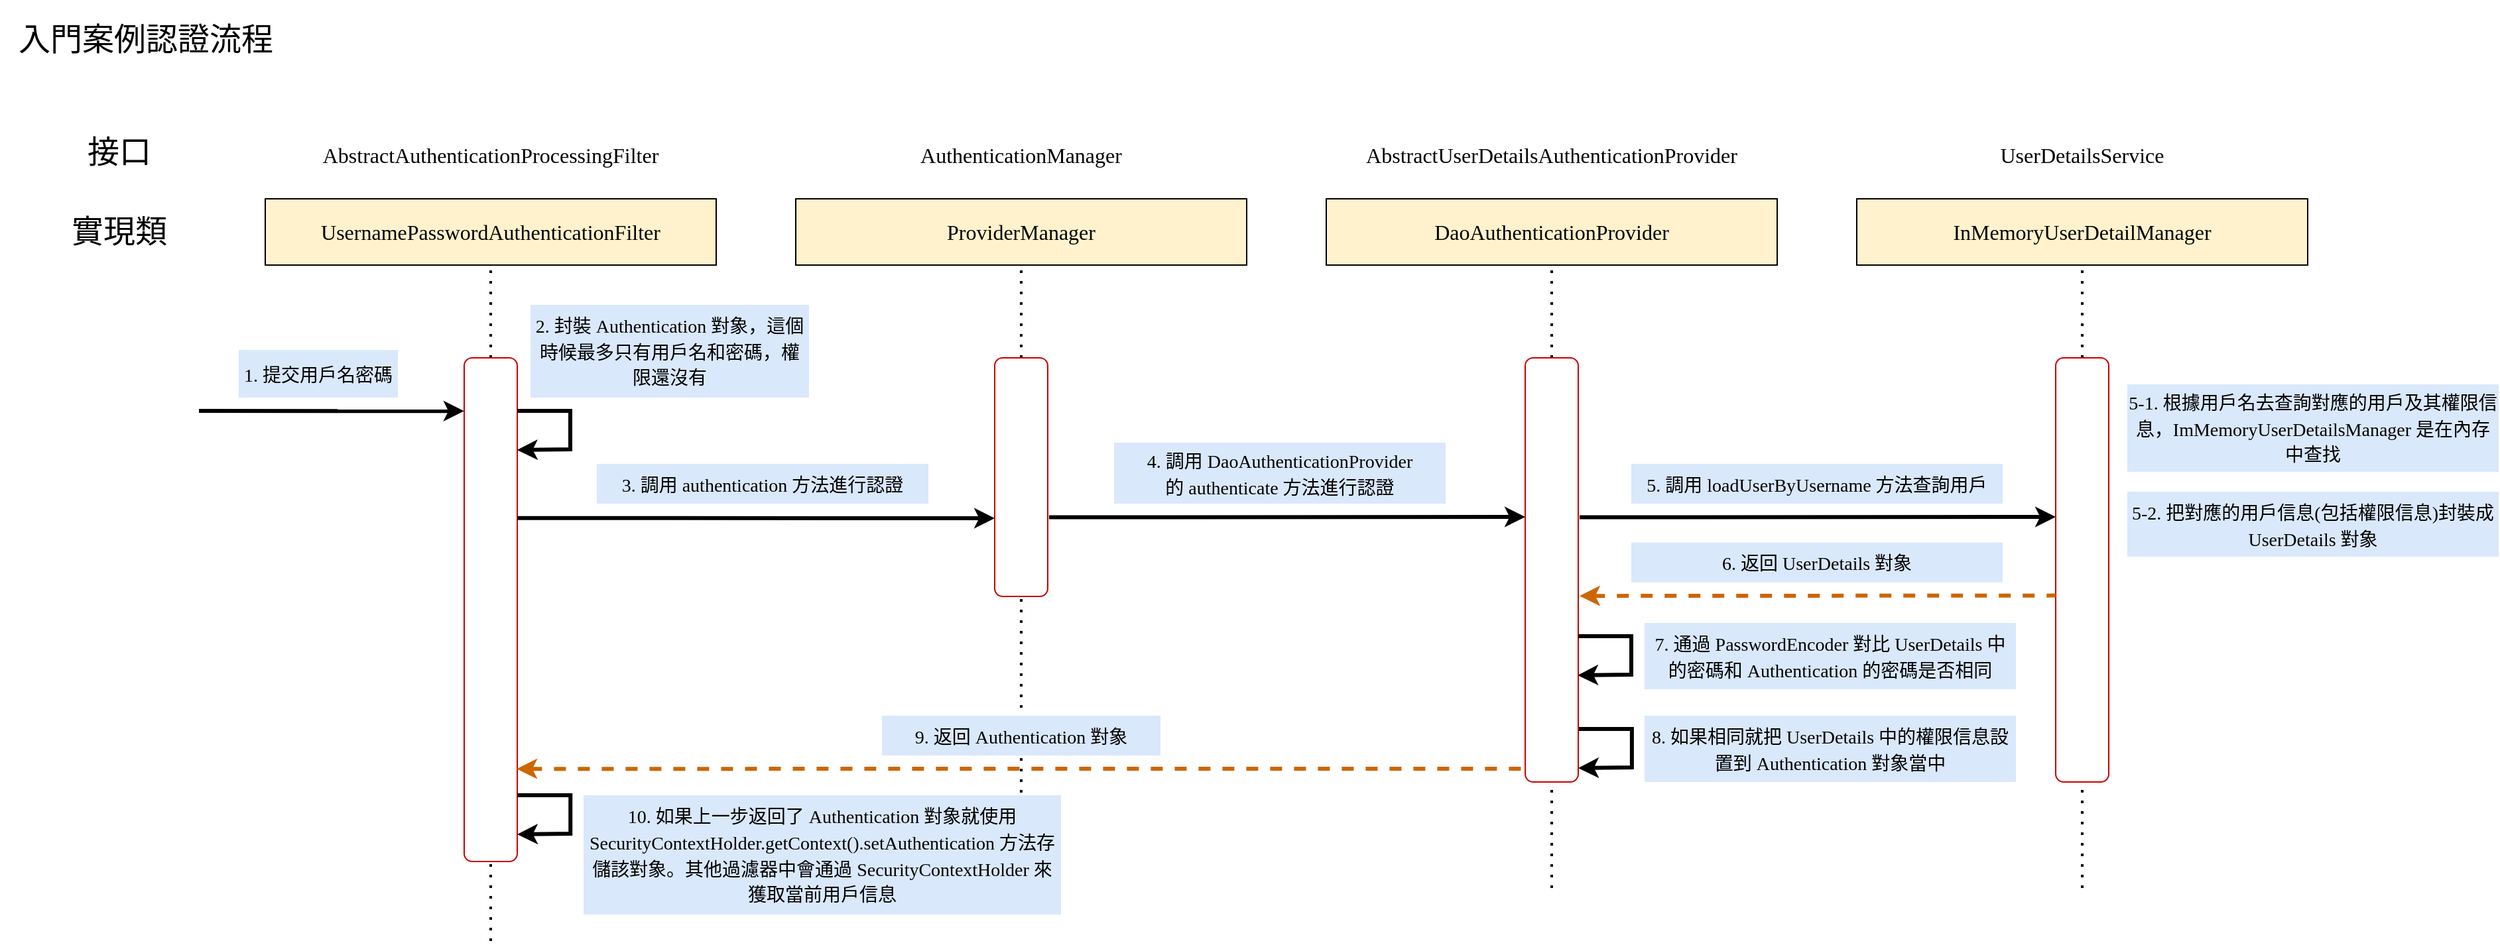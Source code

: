<mxfile version="15.7.3" type="device" pages="2"><diagram id="srhspzBQpv6qFCmEzqeZ" name="default-flaw"><mxGraphModel dx="1221" dy="764" grid="1" gridSize="10" guides="1" tooltips="1" connect="1" arrows="1" fold="1" page="1" pageScale="1" pageWidth="1169" pageHeight="827" math="0" shadow="0"><root><mxCell id="89xtPOTYjx89h1iISpQ0-0"/><mxCell id="89xtPOTYjx89h1iISpQ0-1" parent="89xtPOTYjx89h1iISpQ0-0"/><mxCell id="IJhfvUPY7yNRaaIkfrIR-0" value="&lt;font style=&quot;font-size: 16px&quot; face=&quot;Noto Sans SC&quot; data-font-src=&quot;https://fonts.googleapis.com/css?family=Noto+Sans+SC&quot;&gt;UsernamePasswordAuthenticationFilter&lt;/font&gt;" style="rounded=0;whiteSpace=wrap;html=1;fillColor=#fff2cc;strokeColor=default;" vertex="1" parent="89xtPOTYjx89h1iISpQ0-1"><mxGeometry x="210" y="160" width="340" height="50" as="geometry"/></mxCell><mxCell id="IJhfvUPY7yNRaaIkfrIR-1" value="&lt;font style=&quot;font-size: 16px&quot; face=&quot;Noto Sans SC&quot; data-font-src=&quot;https://fonts.googleapis.com/css?family=Noto+Sans+SC&quot;&gt;ProviderManager&lt;/font&gt;" style="rounded=0;whiteSpace=wrap;html=1;fillColor=#fff2cc;strokeColor=default;" vertex="1" parent="89xtPOTYjx89h1iISpQ0-1"><mxGeometry x="610" y="160" width="340" height="50" as="geometry"/></mxCell><mxCell id="IJhfvUPY7yNRaaIkfrIR-2" value="&lt;font style=&quot;font-size: 16px&quot; face=&quot;Noto Sans SC&quot; data-font-src=&quot;https://fonts.googleapis.com/css?family=Noto+Sans+SC&quot;&gt;DaoAuthenticationProvider&lt;/font&gt;" style="rounded=0;whiteSpace=wrap;html=1;fillColor=#fff2cc;strokeColor=default;" vertex="1" parent="89xtPOTYjx89h1iISpQ0-1"><mxGeometry x="1010" y="160" width="340" height="50" as="geometry"/></mxCell><mxCell id="IJhfvUPY7yNRaaIkfrIR-3" value="&lt;font style=&quot;font-size: 16px&quot; face=&quot;Noto Sans SC&quot; data-font-src=&quot;https://fonts.googleapis.com/css?family=Noto+Sans+SC&quot;&gt;InMemoryUserDetailManager&lt;/font&gt;" style="rounded=0;whiteSpace=wrap;html=1;fillColor=#fff2cc;strokeColor=default;" vertex="1" parent="89xtPOTYjx89h1iISpQ0-1"><mxGeometry x="1410" y="160" width="340" height="50" as="geometry"/></mxCell><mxCell id="IJhfvUPY7yNRaaIkfrIR-4" value="&lt;font style=&quot;font-size: 24px&quot;&gt;入門案例認證流程&lt;/font&gt;" style="text;html=1;strokeColor=none;fillColor=none;align=center;verticalAlign=middle;whiteSpace=wrap;rounded=0;fontFamily=Noto Sans SC;fontSource=https%3A%2F%2Ffonts.googleapis.com%2Fcss%3Ffamily%3DNoto%2BSans%2BSC;fontSize=16;" vertex="1" parent="89xtPOTYjx89h1iISpQ0-1"><mxGeometry x="10" y="10" width="220" height="60" as="geometry"/></mxCell><mxCell id="IJhfvUPY7yNRaaIkfrIR-5" value="接口" style="text;html=1;strokeColor=none;fillColor=none;align=center;verticalAlign=middle;whiteSpace=wrap;rounded=0;fontFamily=Noto Sans SC;fontSource=https%3A%2F%2Ffonts.googleapis.com%2Fcss%3Ffamily%3DNoto%2BSans%2BSC;fontSize=24;" vertex="1" parent="89xtPOTYjx89h1iISpQ0-1"><mxGeometry x="70" y="110" width="60" height="30" as="geometry"/></mxCell><mxCell id="IJhfvUPY7yNRaaIkfrIR-6" value="實現類" style="text;html=1;strokeColor=none;fillColor=none;align=center;verticalAlign=middle;whiteSpace=wrap;rounded=0;fontFamily=Noto Sans SC;fontSource=https%3A%2F%2Ffonts.googleapis.com%2Fcss%3Ffamily%3DNoto%2BSans%2BSC;fontSize=24;" vertex="1" parent="89xtPOTYjx89h1iISpQ0-1"><mxGeometry x="55" y="170" width="90" height="30" as="geometry"/></mxCell><mxCell id="IJhfvUPY7yNRaaIkfrIR-7" value="&lt;div&gt;&lt;span style=&quot;font-size: 16px&quot;&gt;AbstractAuthenticationProcessingFilter&lt;/span&gt;&lt;/div&gt;" style="text;html=1;strokeColor=none;fillColor=none;align=center;verticalAlign=middle;whiteSpace=wrap;rounded=0;fontFamily=Noto Sans SC;fontSource=https%3A%2F%2Ffonts.googleapis.com%2Fcss%3Ffamily%3DNoto%2BSans%2BSC;fontSize=24;" vertex="1" parent="89xtPOTYjx89h1iISpQ0-1"><mxGeometry x="210" y="100" width="340" height="50" as="geometry"/></mxCell><mxCell id="IJhfvUPY7yNRaaIkfrIR-8" value="&lt;div&gt;&lt;span style=&quot;font-size: 16px&quot;&gt;AuthenticationManager&lt;/span&gt;&lt;/div&gt;" style="text;html=1;strokeColor=none;fillColor=none;align=center;verticalAlign=middle;whiteSpace=wrap;rounded=0;fontFamily=Noto Sans SC;fontSource=https%3A%2F%2Ffonts.googleapis.com%2Fcss%3Ffamily%3DNoto%2BSans%2BSC;fontSize=24;" vertex="1" parent="89xtPOTYjx89h1iISpQ0-1"><mxGeometry x="610" y="100" width="340" height="50" as="geometry"/></mxCell><mxCell id="IJhfvUPY7yNRaaIkfrIR-9" value="&lt;div&gt;&lt;span style=&quot;font-size: 16px&quot;&gt;AbstractUserDetailsAuthenticationProvider&lt;/span&gt;&lt;/div&gt;" style="text;html=1;strokeColor=none;fillColor=none;align=center;verticalAlign=middle;whiteSpace=wrap;rounded=0;fontFamily=Noto Sans SC;fontSource=https%3A%2F%2Ffonts.googleapis.com%2Fcss%3Ffamily%3DNoto%2BSans%2BSC;fontSize=24;" vertex="1" parent="89xtPOTYjx89h1iISpQ0-1"><mxGeometry x="1010" y="100" width="340" height="50" as="geometry"/></mxCell><mxCell id="IJhfvUPY7yNRaaIkfrIR-10" value="&lt;div&gt;&lt;span style=&quot;font-size: 16px&quot;&gt;UserDetailsService&lt;/span&gt;&lt;/div&gt;" style="text;html=1;strokeColor=none;fillColor=none;align=center;verticalAlign=middle;whiteSpace=wrap;rounded=0;fontFamily=Noto Sans SC;fontSource=https%3A%2F%2Ffonts.googleapis.com%2Fcss%3Ffamily%3DNoto%2BSans%2BSC;fontSize=24;" vertex="1" parent="89xtPOTYjx89h1iISpQ0-1"><mxGeometry x="1410" y="100" width="340" height="50" as="geometry"/></mxCell><mxCell id="IJhfvUPY7yNRaaIkfrIR-11" value="" style="endArrow=none;dashed=1;html=1;dashPattern=1 3;strokeWidth=2;rounded=0;fontFamily=Noto Sans SC;fontSource=https%3A%2F%2Ffonts.googleapis.com%2Fcss%3Ffamily%3DNoto%2BSans%2BSC;fontSize=16;fontColor=none;entryX=0.5;entryY=1;entryDx=0;entryDy=0;" edge="1" parent="89xtPOTYjx89h1iISpQ0-1" target="IJhfvUPY7yNRaaIkfrIR-0"><mxGeometry width="50" height="50" relative="1" as="geometry"><mxPoint x="380" y="280" as="sourcePoint"/><mxPoint x="490" y="280" as="targetPoint"/></mxGeometry></mxCell><mxCell id="IJhfvUPY7yNRaaIkfrIR-12" value="" style="rounded=1;whiteSpace=wrap;html=1;fontFamily=Noto Sans SC;fontSource=https%3A%2F%2Ffonts.googleapis.com%2Fcss%3Ffamily%3DNoto%2BSans%2BSC;fontSize=16;fontColor=none;strokeColor=#CC0000;fillColor=none;align=center;direction=south;" vertex="1" parent="89xtPOTYjx89h1iISpQ0-1"><mxGeometry x="360" y="280" width="40" height="380" as="geometry"/></mxCell><mxCell id="IJhfvUPY7yNRaaIkfrIR-13" value="" style="endArrow=none;dashed=1;html=1;dashPattern=1 3;strokeWidth=2;rounded=0;fontFamily=Noto Sans SC;fontSource=https%3A%2F%2Ffonts.googleapis.com%2Fcss%3Ffamily%3DNoto%2BSans%2BSC;fontSize=16;fontColor=none;" edge="1" parent="89xtPOTYjx89h1iISpQ0-1"><mxGeometry width="50" height="50" relative="1" as="geometry"><mxPoint x="380" y="720" as="sourcePoint"/><mxPoint x="380" y="660" as="targetPoint"/></mxGeometry></mxCell><mxCell id="IJhfvUPY7yNRaaIkfrIR-17" value="" style="endArrow=classic;html=1;rounded=0;fontFamily=Noto Sans SC;fontSource=https%3A%2F%2Ffonts.googleapis.com%2Fcss%3Ffamily%3DNoto%2BSans%2BSC;fontSize=14;fontColor=none;startSize=6;endSize=6;sourcePerimeterSpacing=0;strokeWidth=3;entryX=0.183;entryY=0.003;entryDx=0;entryDy=0;entryPerimeter=0;" edge="1" parent="89xtPOTYjx89h1iISpQ0-1" target="IJhfvUPY7yNRaaIkfrIR-12"><mxGeometry width="50" height="50" relative="1" as="geometry"><mxPoint x="400" y="320" as="sourcePoint"/><mxPoint x="440" y="410" as="targetPoint"/><Array as="points"><mxPoint x="440" y="320"/><mxPoint x="440" y="349"/></Array></mxGeometry></mxCell><mxCell id="IJhfvUPY7yNRaaIkfrIR-18" value="&lt;font style=&quot;font-size: 14px&quot;&gt;2. 封裝 Authentication 對象，這個時候最多只有用戶名和密碼，權限還沒有&lt;/font&gt;" style="rounded=0;whiteSpace=wrap;html=1;fontFamily=Noto Sans SC;fontSource=https%3A%2F%2Ffonts.googleapis.com%2Fcss%3Ffamily%3DNoto%2BSans%2BSC;fontSize=16;strokeColor=none;fillColor=#dae8fc;align=center;" vertex="1" parent="89xtPOTYjx89h1iISpQ0-1"><mxGeometry x="410" y="240" width="210" height="70" as="geometry"/></mxCell><mxCell id="IJhfvUPY7yNRaaIkfrIR-20" value="" style="endArrow=none;dashed=1;html=1;dashPattern=1 3;strokeWidth=2;rounded=0;fontFamily=Noto Sans SC;fontSource=https%3A%2F%2Ffonts.googleapis.com%2Fcss%3Ffamily%3DNoto%2BSans%2BSC;fontSize=16;fontColor=none;entryX=0.5;entryY=1;entryDx=0;entryDy=0;" edge="1" parent="89xtPOTYjx89h1iISpQ0-1"><mxGeometry width="50" height="50" relative="1" as="geometry"><mxPoint x="780" y="280" as="sourcePoint"/><mxPoint x="780" y="210" as="targetPoint"/></mxGeometry></mxCell><mxCell id="IJhfvUPY7yNRaaIkfrIR-21" value="" style="rounded=1;whiteSpace=wrap;html=1;fontFamily=Noto Sans SC;fontSource=https%3A%2F%2Ffonts.googleapis.com%2Fcss%3Ffamily%3DNoto%2BSans%2BSC;fontSize=16;fontColor=none;strokeColor=#CC0000;fillColor=none;align=center;direction=south;" vertex="1" parent="89xtPOTYjx89h1iISpQ0-1"><mxGeometry x="760" y="280" width="40" height="180" as="geometry"/></mxCell><mxCell id="IJhfvUPY7yNRaaIkfrIR-22" value="" style="endArrow=none;dashed=1;html=1;dashPattern=1 3;strokeWidth=2;rounded=0;fontFamily=Noto Sans SC;fontSource=https%3A%2F%2Ffonts.googleapis.com%2Fcss%3Ffamily%3DNoto%2BSans%2BSC;fontSize=16;fontColor=none;entryX=1;entryY=0.5;entryDx=0;entryDy=0;" edge="1" parent="89xtPOTYjx89h1iISpQ0-1" target="IJhfvUPY7yNRaaIkfrIR-21"><mxGeometry width="50" height="50" relative="1" as="geometry"><mxPoint x="780" y="680" as="sourcePoint"/><mxPoint x="790" y="220" as="targetPoint"/></mxGeometry></mxCell><mxCell id="IJhfvUPY7yNRaaIkfrIR-23" value="" style="endArrow=none;dashed=1;html=1;dashPattern=1 3;strokeWidth=2;rounded=0;fontFamily=Noto Sans SC;fontSource=https%3A%2F%2Ffonts.googleapis.com%2Fcss%3Ffamily%3DNoto%2BSans%2BSC;fontSize=16;fontColor=none;entryX=0.5;entryY=1;entryDx=0;entryDy=0;" edge="1" parent="89xtPOTYjx89h1iISpQ0-1"><mxGeometry width="50" height="50" relative="1" as="geometry"><mxPoint x="1180" y="280" as="sourcePoint"/><mxPoint x="1180" y="210" as="targetPoint"/></mxGeometry></mxCell><mxCell id="IJhfvUPY7yNRaaIkfrIR-24" value="" style="rounded=1;whiteSpace=wrap;html=1;fontFamily=Noto Sans SC;fontSource=https%3A%2F%2Ffonts.googleapis.com%2Fcss%3Ffamily%3DNoto%2BSans%2BSC;fontSize=16;fontColor=none;strokeColor=#CC0000;fillColor=none;align=center;direction=south;" vertex="1" parent="89xtPOTYjx89h1iISpQ0-1"><mxGeometry x="1160" y="280" width="40" height="320" as="geometry"/></mxCell><mxCell id="IJhfvUPY7yNRaaIkfrIR-25" value="" style="endArrow=none;dashed=1;html=1;dashPattern=1 3;strokeWidth=2;rounded=0;fontFamily=Noto Sans SC;fontSource=https%3A%2F%2Ffonts.googleapis.com%2Fcss%3Ffamily%3DNoto%2BSans%2BSC;fontSize=16;fontColor=none;entryX=1;entryY=0.5;entryDx=0;entryDy=0;" edge="1" parent="89xtPOTYjx89h1iISpQ0-1" target="IJhfvUPY7yNRaaIkfrIR-24"><mxGeometry width="50" height="50" relative="1" as="geometry"><mxPoint x="1180" y="680" as="sourcePoint"/><mxPoint x="1190" y="220" as="targetPoint"/></mxGeometry></mxCell><mxCell id="IJhfvUPY7yNRaaIkfrIR-26" value="" style="endArrow=none;dashed=1;html=1;dashPattern=1 3;strokeWidth=2;rounded=0;fontFamily=Noto Sans SC;fontSource=https%3A%2F%2Ffonts.googleapis.com%2Fcss%3Ffamily%3DNoto%2BSans%2BSC;fontSize=16;fontColor=none;entryX=0.5;entryY=1;entryDx=0;entryDy=0;" edge="1" parent="89xtPOTYjx89h1iISpQ0-1"><mxGeometry width="50" height="50" relative="1" as="geometry"><mxPoint x="1580" y="280" as="sourcePoint"/><mxPoint x="1580" y="210" as="targetPoint"/></mxGeometry></mxCell><mxCell id="IJhfvUPY7yNRaaIkfrIR-27" value="" style="rounded=1;whiteSpace=wrap;html=1;fontFamily=Noto Sans SC;fontSource=https%3A%2F%2Ffonts.googleapis.com%2Fcss%3Ffamily%3DNoto%2BSans%2BSC;fontSize=16;fontColor=none;strokeColor=#CC0000;fillColor=none;align=center;direction=south;" vertex="1" parent="89xtPOTYjx89h1iISpQ0-1"><mxGeometry x="1560" y="280" width="40" height="320" as="geometry"/></mxCell><mxCell id="IJhfvUPY7yNRaaIkfrIR-28" value="" style="endArrow=none;dashed=1;html=1;dashPattern=1 3;strokeWidth=2;rounded=0;fontFamily=Noto Sans SC;fontSource=https%3A%2F%2Ffonts.googleapis.com%2Fcss%3Ffamily%3DNoto%2BSans%2BSC;fontSize=16;fontColor=none;entryX=1;entryY=0.5;entryDx=0;entryDy=0;" edge="1" parent="89xtPOTYjx89h1iISpQ0-1" target="IJhfvUPY7yNRaaIkfrIR-27"><mxGeometry width="50" height="50" relative="1" as="geometry"><mxPoint x="1580" y="680" as="sourcePoint"/><mxPoint x="1590" y="220" as="targetPoint"/></mxGeometry></mxCell><mxCell id="IJhfvUPY7yNRaaIkfrIR-30" value="" style="endArrow=classic;html=1;rounded=0;fontFamily=Noto Sans SC;fontSource=https%3A%2F%2Ffonts.googleapis.com%2Fcss%3Ffamily%3DNoto%2BSans%2BSC;fontSize=14;fontColor=none;startSize=6;endSize=6;sourcePerimeterSpacing=0;strokeWidth=3;exitX=0.318;exitY=-0.003;exitDx=0;exitDy=0;exitPerimeter=0;" edge="1" parent="89xtPOTYjx89h1iISpQ0-1" source="IJhfvUPY7yNRaaIkfrIR-12"><mxGeometry width="50" height="50" relative="1" as="geometry"><mxPoint x="520" y="460" as="sourcePoint"/><mxPoint x="760" y="401" as="targetPoint"/></mxGeometry></mxCell><mxCell id="IJhfvUPY7yNRaaIkfrIR-31" value="&lt;span style=&quot;font-size: 14px&quot;&gt;3. 調用 authentication 方法進行認證&lt;/span&gt;" style="rounded=0;whiteSpace=wrap;html=1;fontFamily=Noto Sans SC;fontSource=https%3A%2F%2Ffonts.googleapis.com%2Fcss%3Ffamily%3DNoto%2BSans%2BSC;fontSize=16;strokeColor=none;fillColor=#dae8fc;align=center;" vertex="1" parent="89xtPOTYjx89h1iISpQ0-1"><mxGeometry x="460" y="360" width="250" height="30" as="geometry"/></mxCell><mxCell id="IJhfvUPY7yNRaaIkfrIR-32" value="" style="endArrow=classic;html=1;rounded=0;fontFamily=Noto Sans SC;fontSource=https%3A%2F%2Ffonts.googleapis.com%2Fcss%3Ffamily%3DNoto%2BSans%2BSC;fontSize=14;fontColor=none;startSize=6;endSize=6;sourcePerimeterSpacing=0;strokeWidth=3;exitX=0.379;exitY=-0.025;exitDx=0;exitDy=0;exitPerimeter=0;" edge="1" parent="89xtPOTYjx89h1iISpQ0-1"><mxGeometry width="50" height="50" relative="1" as="geometry"><mxPoint x="801" y="400.28" as="sourcePoint"/><mxPoint x="1160" y="400" as="targetPoint"/></mxGeometry></mxCell><mxCell id="IJhfvUPY7yNRaaIkfrIR-33" value="&lt;span style=&quot;font-size: 14px&quot;&gt;4. 調用&amp;nbsp;&lt;/span&gt;&lt;font style=&quot;font-size: 14px&quot;&gt;DaoAuthenticationProvider&lt;/font&gt;&lt;span style=&quot;font-size: 14px&quot;&gt;&lt;br&gt;的 authenticate 方法進行認證&lt;/span&gt;" style="rounded=0;whiteSpace=wrap;html=1;fontFamily=Noto Sans SC;fontSource=https%3A%2F%2Ffonts.googleapis.com%2Fcss%3Ffamily%3DNoto%2BSans%2BSC;fontSize=16;strokeColor=none;fillColor=#dae8fc;align=center;" vertex="1" parent="89xtPOTYjx89h1iISpQ0-1"><mxGeometry x="850" y="344" width="250" height="46" as="geometry"/></mxCell><mxCell id="IJhfvUPY7yNRaaIkfrIR-34" value="" style="endArrow=classic;html=1;rounded=0;fontFamily=Noto Sans SC;fontSource=https%3A%2F%2Ffonts.googleapis.com%2Fcss%3Ffamily%3DNoto%2BSans%2BSC;fontSize=14;fontColor=none;startSize=6;endSize=6;sourcePerimeterSpacing=0;strokeWidth=3;exitX=0.379;exitY=-0.025;exitDx=0;exitDy=0;exitPerimeter=0;" edge="1" parent="89xtPOTYjx89h1iISpQ0-1"><mxGeometry width="50" height="50" relative="1" as="geometry"><mxPoint x="1201" y="400.28" as="sourcePoint"/><mxPoint x="1560" y="400" as="targetPoint"/></mxGeometry></mxCell><mxCell id="IJhfvUPY7yNRaaIkfrIR-35" value="&lt;span style=&quot;font-size: 14px&quot;&gt;5. 調用 loadUserByUsername 方法查詢用戶&lt;/span&gt;" style="rounded=0;whiteSpace=wrap;html=1;fontFamily=Noto Sans SC;fontSource=https%3A%2F%2Ffonts.googleapis.com%2Fcss%3Ffamily%3DNoto%2BSans%2BSC;fontSize=16;strokeColor=none;fillColor=#dae8fc;align=center;" vertex="1" parent="89xtPOTYjx89h1iISpQ0-1"><mxGeometry x="1240" y="360" width="280" height="30" as="geometry"/></mxCell><mxCell id="IJhfvUPY7yNRaaIkfrIR-36" value="&lt;span style=&quot;font-size: 14px&quot;&gt;5-1. 根據用戶名去查詢對應的用戶及其權限信息，ImMemoryUserDetailsManager 是在內存中查找&lt;/span&gt;" style="rounded=0;whiteSpace=wrap;html=1;fontFamily=Noto Sans SC;fontSource=https%3A%2F%2Ffonts.googleapis.com%2Fcss%3Ffamily%3DNoto%2BSans%2BSC;fontSize=16;strokeColor=none;fillColor=#dae8fc;align=center;" vertex="1" parent="89xtPOTYjx89h1iISpQ0-1"><mxGeometry x="1614" y="300" width="280" height="66" as="geometry"/></mxCell><mxCell id="IJhfvUPY7yNRaaIkfrIR-37" value="&lt;span style=&quot;font-size: 14px&quot;&gt;5-2. 把對應的用戶信息(包括權限信息)封裝成 UserDetails 對象&lt;/span&gt;" style="rounded=0;whiteSpace=wrap;html=1;fontFamily=Noto Sans SC;fontSource=https%3A%2F%2Ffonts.googleapis.com%2Fcss%3Ffamily%3DNoto%2BSans%2BSC;fontSize=16;strokeColor=none;fillColor=#dae8fc;align=center;" vertex="1" parent="89xtPOTYjx89h1iISpQ0-1"><mxGeometry x="1614" y="381" width="280" height="49" as="geometry"/></mxCell><mxCell id="IJhfvUPY7yNRaaIkfrIR-38" value="" style="endArrow=classic;html=1;rounded=0;fontFamily=Noto Sans SC;fontSource=https%3A%2F%2Ffonts.googleapis.com%2Fcss%3Ffamily%3DNoto%2BSans%2BSC;fontSize=14;fontColor=none;startSize=6;endSize=6;sourcePerimeterSpacing=0;strokeWidth=3;exitX=0.379;exitY=-0.025;exitDx=0;exitDy=0;exitPerimeter=0;dashed=1;strokeColor=none;" edge="1" parent="89xtPOTYjx89h1iISpQ0-1"><mxGeometry width="50" height="50" relative="1" as="geometry"><mxPoint x="1200.0" y="439.59" as="sourcePoint"/><mxPoint x="1559" y="439.31" as="targetPoint"/></mxGeometry></mxCell><mxCell id="IJhfvUPY7yNRaaIkfrIR-39" value="" style="endArrow=none;html=1;rounded=0;fontFamily=Noto Sans SC;fontSource=https%3A%2F%2Ffonts.googleapis.com%2Fcss%3Ffamily%3DNoto%2BSans%2BSC;fontSize=14;fontColor=none;startSize=6;endSize=6;sourcePerimeterSpacing=0;strokeWidth=3;exitX=0.379;exitY=-0.025;exitDx=0;exitDy=0;exitPerimeter=0;startArrow=classic;startFill=1;endFill=0;dashed=1;strokeColor=#CC6600;" edge="1" parent="89xtPOTYjx89h1iISpQ0-1"><mxGeometry width="50" height="50" relative="1" as="geometry"><mxPoint x="1201.0" y="459.59" as="sourcePoint"/><mxPoint x="1560" y="459.31" as="targetPoint"/></mxGeometry></mxCell><mxCell id="IJhfvUPY7yNRaaIkfrIR-40" value="&lt;span style=&quot;font-size: 14px&quot;&gt;6. 返回 UserDetails 對象&lt;/span&gt;" style="rounded=0;whiteSpace=wrap;html=1;fontFamily=Noto Sans SC;fontSource=https%3A%2F%2Ffonts.googleapis.com%2Fcss%3Ffamily%3DNoto%2BSans%2BSC;fontSize=16;strokeColor=none;fillColor=#dae8fc;align=center;" vertex="1" parent="89xtPOTYjx89h1iISpQ0-1"><mxGeometry x="1240" y="419.31" width="280" height="30" as="geometry"/></mxCell><mxCell id="IJhfvUPY7yNRaaIkfrIR-41" value="" style="endArrow=classic;html=1;rounded=0;fontFamily=Noto Sans SC;fontSource=https%3A%2F%2Ffonts.googleapis.com%2Fcss%3Ffamily%3DNoto%2BSans%2BSC;fontSize=14;fontColor=none;startSize=6;endSize=6;sourcePerimeterSpacing=0;strokeWidth=3;entryX=0.217;entryY=0.011;entryDx=0;entryDy=0;entryPerimeter=0;" edge="1" parent="89xtPOTYjx89h1iISpQ0-1"><mxGeometry width="50" height="50" relative="1" as="geometry"><mxPoint x="1200" y="490" as="sourcePoint"/><mxPoint x="1199.56" y="519.44" as="targetPoint"/><Array as="points"><mxPoint x="1240" y="490"/><mxPoint x="1240" y="519"/></Array></mxGeometry></mxCell><mxCell id="IJhfvUPY7yNRaaIkfrIR-42" value="" style="endArrow=classic;html=1;rounded=0;fontFamily=Noto Sans SC;fontSource=https%3A%2F%2Ffonts.googleapis.com%2Fcss%3Ffamily%3DNoto%2BSans%2BSC;fontSize=14;fontColor=none;startSize=6;endSize=6;sourcePerimeterSpacing=0;strokeWidth=3;entryX=0.217;entryY=0.011;entryDx=0;entryDy=0;entryPerimeter=0;" edge="1" parent="89xtPOTYjx89h1iISpQ0-1"><mxGeometry width="50" height="50" relative="1" as="geometry"><mxPoint x="1200.44" y="560" as="sourcePoint"/><mxPoint x="1200.0" y="589.44" as="targetPoint"/><Array as="points"><mxPoint x="1240.44" y="560"/><mxPoint x="1240.44" y="589"/></Array></mxGeometry></mxCell><mxCell id="IJhfvUPY7yNRaaIkfrIR-43" value="&lt;span style=&quot;font-size: 14px&quot;&gt;7. 通過 PasswordEncoder 對比 UserDetails 中的密碼和 Authentication 的密碼是否相同&lt;/span&gt;" style="rounded=0;whiteSpace=wrap;html=1;fontFamily=Noto Sans SC;fontSource=https%3A%2F%2Ffonts.googleapis.com%2Fcss%3Ffamily%3DNoto%2BSans%2BSC;fontSize=16;strokeColor=none;fillColor=#dae8fc;align=center;" vertex="1" parent="89xtPOTYjx89h1iISpQ0-1"><mxGeometry x="1250" y="480" width="280" height="50" as="geometry"/></mxCell><mxCell id="IJhfvUPY7yNRaaIkfrIR-44" value="&lt;span style=&quot;font-size: 14px&quot;&gt;8. 如果相同就把 UserDetails 中的權限信息設置到 Authentication 對象當中&lt;/span&gt;" style="rounded=0;whiteSpace=wrap;html=1;fontFamily=Noto Sans SC;fontSource=https%3A%2F%2Ffonts.googleapis.com%2Fcss%3Ffamily%3DNoto%2BSans%2BSC;fontSize=16;strokeColor=none;fillColor=#dae8fc;align=center;" vertex="1" parent="89xtPOTYjx89h1iISpQ0-1"><mxGeometry x="1250" y="550" width="280" height="50" as="geometry"/></mxCell><mxCell id="IJhfvUPY7yNRaaIkfrIR-45" value="" style="endArrow=none;html=1;rounded=0;fontFamily=Noto Sans SC;fontSource=https%3A%2F%2Ffonts.googleapis.com%2Fcss%3Ffamily%3DNoto%2BSans%2BSC;fontSize=14;fontColor=none;startSize=6;endSize=6;sourcePerimeterSpacing=0;strokeWidth=3;startArrow=classic;startFill=1;endFill=0;dashed=1;strokeColor=#CC6600;exitX=0.816;exitY=0.01;exitDx=0;exitDy=0;exitPerimeter=0;" edge="1" parent="89xtPOTYjx89h1iISpQ0-1" source="IJhfvUPY7yNRaaIkfrIR-12"><mxGeometry width="50" height="50" relative="1" as="geometry"><mxPoint x="400" y="600" as="sourcePoint"/><mxPoint x="1159" y="590" as="targetPoint"/></mxGeometry></mxCell><mxCell id="IJhfvUPY7yNRaaIkfrIR-46" value="&lt;span style=&quot;font-size: 14px&quot;&gt;9. 返回 Authentication 對象&lt;/span&gt;" style="rounded=0;whiteSpace=wrap;html=1;fontFamily=Noto Sans SC;fontSource=https%3A%2F%2Ffonts.googleapis.com%2Fcss%3Ffamily%3DNoto%2BSans%2BSC;fontSize=16;strokeColor=none;fillColor=#dae8fc;align=center;" vertex="1" parent="89xtPOTYjx89h1iISpQ0-1"><mxGeometry x="675" y="550" width="210" height="30" as="geometry"/></mxCell><mxCell id="IJhfvUPY7yNRaaIkfrIR-47" value="" style="endArrow=classic;html=1;rounded=0;fontFamily=Noto Sans SC;fontSource=https%3A%2F%2Ffonts.googleapis.com%2Fcss%3Ffamily%3DNoto%2BSans%2BSC;fontSize=14;fontColor=none;startSize=6;endSize=6;sourcePerimeterSpacing=0;strokeWidth=3;entryX=0.183;entryY=0.003;entryDx=0;entryDy=0;entryPerimeter=0;" edge="1" parent="89xtPOTYjx89h1iISpQ0-1"><mxGeometry width="50" height="50" relative="1" as="geometry"><mxPoint x="400.12" y="610" as="sourcePoint"/><mxPoint x="400" y="639.54" as="targetPoint"/><Array as="points"><mxPoint x="440.12" y="610"/><mxPoint x="440.12" y="639"/></Array></mxGeometry></mxCell><mxCell id="IJhfvUPY7yNRaaIkfrIR-48" value="&lt;span style=&quot;font-size: 14px&quot;&gt;10. 如果上一步返回了 Authentication 對象就使用 SecurityContextHolder.getContext().setAuthentication 方法存儲該對象。其他過濾器中會通過&amp;nbsp;&lt;/span&gt;&lt;span style=&quot;font-size: 14px&quot;&gt;SecurityContextHolder 來獲取當前用戶信息&lt;/span&gt;" style="rounded=0;whiteSpace=wrap;html=1;fontFamily=Noto Sans SC;fontSource=https%3A%2F%2Ffonts.googleapis.com%2Fcss%3Ffamily%3DNoto%2BSans%2BSC;fontSize=16;strokeColor=none;fillColor=#dae8fc;align=center;" vertex="1" parent="89xtPOTYjx89h1iISpQ0-1"><mxGeometry x="450" y="610" width="360" height="90" as="geometry"/></mxCell><mxCell id="IJhfvUPY7yNRaaIkfrIR-50" value="&lt;font style=&quot;font-size: 14px&quot;&gt;1. 提交用戶名密碼&lt;/font&gt;" style="rounded=0;whiteSpace=wrap;html=1;fontFamily=Noto Sans SC;fontSource=https%3A%2F%2Ffonts.googleapis.com%2Fcss%3Ffamily%3DNoto%2BSans%2BSC;fontSize=16;strokeColor=none;fillColor=#dae8fc;align=center;" vertex="1" parent="89xtPOTYjx89h1iISpQ0-1"><mxGeometry x="190" y="274" width="120" height="36" as="geometry"/></mxCell><mxCell id="IJhfvUPY7yNRaaIkfrIR-51" value="" style="endArrow=classic;html=1;rounded=0;fontFamily=Noto Sans SC;fontSource=https%3A%2F%2Ffonts.googleapis.com%2Fcss%3Ffamily%3DNoto%2BSans%2BSC;fontSize=14;fontColor=none;startSize=6;endSize=6;sourcePerimeterSpacing=0;strokeWidth=3;" edge="1" parent="89xtPOTYjx89h1iISpQ0-1"><mxGeometry width="50" height="50" relative="1" as="geometry"><mxPoint x="160" y="320" as="sourcePoint"/><mxPoint x="359.88" y="320.16" as="targetPoint"/></mxGeometry></mxCell></root></mxGraphModel></diagram><diagram id="mLbyet-SXXAEveXHV5jE" name="SpringSecurity-Filter-Chain"><mxGraphModel dx="1038" dy="649" grid="1" gridSize="10" guides="1" tooltips="1" connect="1" arrows="1" fold="1" page="1" pageScale="1" pageWidth="827" pageHeight="1169" math="0" shadow="0"><root><mxCell id="0"/><mxCell id="1" parent="0"/><mxCell id="QpbdWaEao0JW7xBMQ8zc-1" value="&lt;div style=&quot;text-align: justify&quot;&gt;&lt;/div&gt;" style="rounded=0;whiteSpace=wrap;html=1;direction=east;" parent="1" vertex="1"><mxGeometry x="80" y="170" width="700" height="220" as="geometry"/></mxCell><mxCell id="QpbdWaEao0JW7xBMQ8zc-3" value="&lt;p&gt;&lt;font face=&quot;Noto Sans SC&quot; data-font-src=&quot;https://fonts.googleapis.com/css?family=Noto+Sans+SC&quot; style=&quot;font-size: 24px&quot;&gt;API&lt;/font&gt;&lt;/p&gt;" style="rounded=0;whiteSpace=wrap;html=1;fillColor=#d5e8d4;strokeColor=#82b366;" parent="1" vertex="1"><mxGeometry x="827" y="160" width="120" height="240" as="geometry"/></mxCell><mxCell id="QpbdWaEao0JW7xBMQ8zc-4" value="" style="shape=flexArrow;endArrow=classic;html=1;rounded=0;fontSize=24;fillColor=#d5e8d4;strokeColor=#82b366;" parent="1" edge="1"><mxGeometry width="50" height="50" relative="1" as="geometry"><mxPoint y="239" as="sourcePoint"/><mxPoint x="825" y="239" as="targetPoint"/></mxGeometry></mxCell><mxCell id="QpbdWaEao0JW7xBMQ8zc-5" value="" style="shape=flexArrow;endArrow=classic;html=1;rounded=0;fontSize=24;fillColor=#d5e8d4;strokeColor=#82b366;exitX=-0.002;exitY=0.67;exitDx=0;exitDy=0;exitPerimeter=0;" parent="1" source="QpbdWaEao0JW7xBMQ8zc-3" edge="1"><mxGeometry width="50" height="50" relative="1" as="geometry"><mxPoint x="830" y="320" as="sourcePoint"/><mxPoint y="320" as="targetPoint"/></mxGeometry></mxCell><mxCell id="QpbdWaEao0JW7xBMQ8zc-6" value="&lt;font style=&quot;font-size: 20px&quot; face=&quot;Noto Sans SC&quot; data-font-src=&quot;https://fonts.googleapis.com/css?family=Noto+Sans+SC&quot;&gt;請求&lt;/font&gt;" style="text;html=1;strokeColor=none;fillColor=none;align=center;verticalAlign=middle;whiteSpace=wrap;rounded=0;fontSize=24;" parent="1" vertex="1"><mxGeometry x="11" y="202" width="60" height="30" as="geometry"/></mxCell><mxCell id="QpbdWaEao0JW7xBMQ8zc-7" value="&lt;font style=&quot;font-size: 20px&quot; face=&quot;Noto Sans SC&quot; data-font-src=&quot;https://fonts.googleapis.com/css?family=Noto+Sans+SC&quot;&gt;響應&lt;/font&gt;" style="text;html=1;strokeColor=none;fillColor=none;align=center;verticalAlign=middle;whiteSpace=wrap;rounded=0;fontSize=24;" parent="1" vertex="1"><mxGeometry x="11" y="280" width="60" height="30" as="geometry"/></mxCell><mxCell id="QpbdWaEao0JW7xBMQ8zc-8" value="&lt;span style=&quot;font-family: &amp;#34;noto sans sc&amp;#34; ; font-size: 16px&quot;&gt;...&lt;/span&gt;" style="rounded=0;whiteSpace=wrap;html=1;fontSize=20;fillColor=#fad9d5;strokeColor=#ae4132;" parent="1" vertex="1"><mxGeometry x="93" y="200" width="50" height="160" as="geometry"/></mxCell><mxCell id="QpbdWaEao0JW7xBMQ8zc-10" value="&lt;font style=&quot;font-size: 16px&quot; face=&quot;Noto Sans SC&quot; data-font-src=&quot;https://fonts.googleapis.com/css?family=Noto+Sans+SC&quot;&gt;UsernamePassword&lt;br&gt;AuthenticationFilter&lt;/font&gt;" style="rounded=0;whiteSpace=wrap;html=1;fontSize=20;fillColor=#ffe6cc;strokeColor=#d79b00;" parent="1" vertex="1"><mxGeometry x="163" y="200" width="170" height="160" as="geometry"/></mxCell><mxCell id="QpbdWaEao0JW7xBMQ8zc-11" value="&lt;p&gt;&lt;font style=&quot;font-size: 16px&quot; face=&quot;Noto Sans SC&quot; data-font-src=&quot;https://fonts.googleapis.com/css?family=Noto+Sans+SC&quot;&gt;...&lt;/font&gt;&lt;/p&gt;" style="rounded=0;whiteSpace=wrap;html=1;fontSize=20;fillColor=#fad9d5;strokeColor=#ae4132;" parent="1" vertex="1"><mxGeometry x="354" y="200" width="50" height="160" as="geometry"/></mxCell><mxCell id="QpbdWaEao0JW7xBMQ8zc-12" value="&lt;font style=&quot;font-size: 16px&quot; face=&quot;Noto Sans SC&quot; data-font-src=&quot;https://fonts.googleapis.com/css?family=Noto+Sans+SC&quot;&gt;Exception&lt;br&gt;TranslationFilter&lt;/font&gt;" style="rounded=0;fontSize=20;labelBackgroundColor=none;labelBorderColor=none;html=1;fillColor=#fff2cc;strokeColor=#d6b656;" parent="1" vertex="1"><mxGeometry x="428" y="202" width="150" height="160" as="geometry"/></mxCell><mxCell id="QpbdWaEao0JW7xBMQ8zc-13" value="&lt;font style=&quot;font-size: 16px&quot; face=&quot;Noto Sans SC&quot; data-font-src=&quot;https://fonts.googleapis.com/css?family=Noto+Sans+SC&quot;&gt;FilterSecurity&lt;br&gt;Interceptor&lt;/font&gt;" style="rounded=0;whiteSpace=wrap;html=1;fontSize=20;fillColor=#ffcc99;strokeColor=default;" parent="1" vertex="1"><mxGeometry x="600" y="202" width="170" height="160" as="geometry"/></mxCell><mxCell id="QpbdWaEao0JW7xBMQ8zc-15" value="SpringSecurity 過濾器鍊" style="text;html=1;strokeColor=none;fillColor=none;align=center;verticalAlign=middle;whiteSpace=wrap;rounded=0;labelBackgroundColor=none;labelBorderColor=none;fontFamily=Noto Sans SC;fontSource=https%3A%2F%2Ffonts.googleapis.com%2Fcss%3Ffamily%3DNoto%2BSans%2BSC;fontSize=16;" parent="1" vertex="1"><mxGeometry x="299" y="164" width="230" height="30" as="geometry"/></mxCell></root></mxGraphModel></diagram></mxfile>